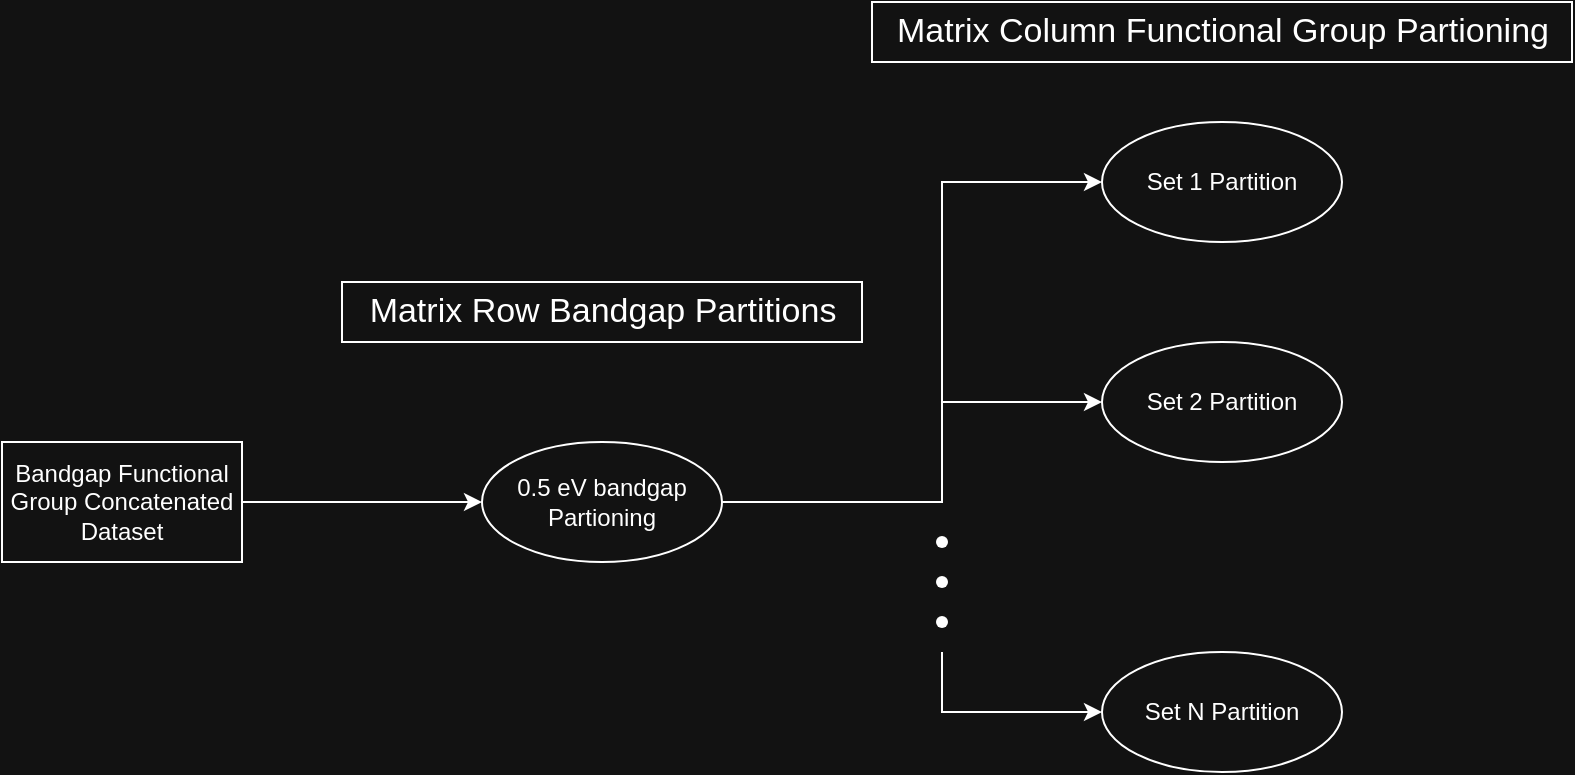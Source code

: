 <mxfile version="20.3.6" type="device"><diagram id="zWs4Yd_JV9MI2zRLP4zm" name="Page-1"><mxGraphModel dx="1422" dy="832" grid="1" gridSize="10" guides="1" tooltips="1" connect="1" arrows="1" fold="1" page="1" pageScale="1" pageWidth="1100" pageHeight="850" background="#121212" math="0" shadow="0"><root><mxCell id="0"/><mxCell id="1" parent="0"/><mxCell id="PR_fh0ejiOVFU13Ecqyw-6" value="" style="edgeStyle=orthogonalEdgeStyle;rounded=0;orthogonalLoop=1;jettySize=auto;html=1;entryX=0;entryY=0.5;entryDx=0;entryDy=0;labelBackgroundColor=#FFFFFF;fontColor=#FFFFFF;strokeColor=#FFFFFF;" edge="1" parent="1" source="PR_fh0ejiOVFU13Ecqyw-2" target="PR_fh0ejiOVFU13Ecqyw-5"><mxGeometry relative="1" as="geometry"><mxPoint x="250" y="350" as="targetPoint"/></mxGeometry></mxCell><mxCell id="PR_fh0ejiOVFU13Ecqyw-2" value="Bandgap Functional Group Concatenated Dataset" style="rounded=0;whiteSpace=wrap;html=1;fontColor=#FFFFFF;fillColor=#121212;strokeColor=#FFFFFF;" vertex="1" parent="1"><mxGeometry x="20" y="320" width="120" height="60" as="geometry"/></mxCell><mxCell id="PR_fh0ejiOVFU13Ecqyw-8" value="" style="edgeStyle=orthogonalEdgeStyle;rounded=0;orthogonalLoop=1;jettySize=auto;html=1;entryX=0;entryY=0.5;entryDx=0;entryDy=0;labelBackgroundColor=#FFFFFF;fontColor=#FFFFFF;strokeColor=#FFFFFF;" edge="1" parent="1" source="PR_fh0ejiOVFU13Ecqyw-5" target="PR_fh0ejiOVFU13Ecqyw-11"><mxGeometry relative="1" as="geometry"><mxPoint x="560" y="190" as="targetPoint"/><Array as="points"><mxPoint x="490" y="350"/><mxPoint x="490" y="190"/></Array></mxGeometry></mxCell><mxCell id="PR_fh0ejiOVFU13Ecqyw-5" value="0.5 eV bandgap Partioning" style="ellipse;whiteSpace=wrap;html=1;rounded=0;fontColor=#FFFFFF;fillColor=#121212;strokeColor=#FFFFFF;" vertex="1" parent="1"><mxGeometry x="260" y="320" width="120" height="60" as="geometry"/></mxCell><mxCell id="PR_fh0ejiOVFU13Ecqyw-11" value="Set 1 Partition" style="ellipse;whiteSpace=wrap;html=1;rounded=0;fontColor=#FFFFFF;fillColor=#121212;strokeColor=#FFFFFF;" vertex="1" parent="1"><mxGeometry x="570" y="160" width="120" height="60" as="geometry"/></mxCell><mxCell id="PR_fh0ejiOVFU13Ecqyw-12" value="&lt;font style=&quot;font-size: 17px;&quot;&gt;Matrix Column Functional Group Partioning&lt;/font&gt;" style="text;html=1;align=center;verticalAlign=middle;resizable=0;points=[];autosize=1;strokeColor=#FFFFFF;fillColor=#121212;fontColor=#FFFFFF;" vertex="1" parent="1"><mxGeometry x="455" y="100" width="350" height="30" as="geometry"/></mxCell><mxCell id="PR_fh0ejiOVFU13Ecqyw-13" value="Set 2 Partition" style="ellipse;whiteSpace=wrap;html=1;rounded=0;fontColor=#FFFFFF;fillColor=#121212;strokeColor=#FFFFFF;" vertex="1" parent="1"><mxGeometry x="570" y="270" width="120" height="60" as="geometry"/></mxCell><mxCell id="PR_fh0ejiOVFU13Ecqyw-15" value="" style="endArrow=classic;html=1;rounded=0;fontSize=17;entryX=0;entryY=0.5;entryDx=0;entryDy=0;labelBackgroundColor=#FFFFFF;fontColor=#FFFFFF;strokeColor=#FFFFFF;" edge="1" parent="1" target="PR_fh0ejiOVFU13Ecqyw-13"><mxGeometry width="50" height="50" relative="1" as="geometry"><mxPoint x="490" y="300" as="sourcePoint"/><mxPoint x="620" y="400" as="targetPoint"/></mxGeometry></mxCell><mxCell id="PR_fh0ejiOVFU13Ecqyw-16" value="Set N Partition" style="ellipse;whiteSpace=wrap;html=1;rounded=0;fontColor=#FFFFFF;fillColor=#121212;strokeColor=#FFFFFF;" vertex="1" parent="1"><mxGeometry x="570" y="425" width="120" height="60" as="geometry"/></mxCell><mxCell id="PR_fh0ejiOVFU13Ecqyw-17" value="" style="endArrow=classic;html=1;rounded=0;fontSize=17;entryX=0;entryY=0.5;entryDx=0;entryDy=0;labelBackgroundColor=#FFFFFF;fontColor=#FFFFFF;strokeColor=#FFFFFF;" edge="1" parent="1" target="PR_fh0ejiOVFU13Ecqyw-16"><mxGeometry width="50" height="50" relative="1" as="geometry"><mxPoint x="490" y="425" as="sourcePoint"/><mxPoint x="620" y="555" as="targetPoint"/><Array as="points"><mxPoint x="490" y="455"/></Array></mxGeometry></mxCell><mxCell id="PR_fh0ejiOVFU13Ecqyw-19" value="" style="shape=waypoint;sketch=0;fillStyle=solid;size=6;pointerEvents=1;points=[];fillColor=#121212;resizable=0;rotatable=0;perimeter=centerPerimeter;snapToPoint=1;fontSize=17;fontColor=#FFFFFF;strokeColor=#FFFFFF;" vertex="1" parent="1"><mxGeometry x="470" y="350" width="40" height="40" as="geometry"/></mxCell><mxCell id="PR_fh0ejiOVFU13Ecqyw-20" value="" style="shape=waypoint;sketch=0;fillStyle=solid;size=6;pointerEvents=1;points=[];fillColor=#121212;resizable=0;rotatable=0;perimeter=centerPerimeter;snapToPoint=1;fontSize=17;fontColor=#FFFFFF;strokeColor=#FFFFFF;" vertex="1" parent="1"><mxGeometry x="470" y="370" width="40" height="40" as="geometry"/></mxCell><mxCell id="PR_fh0ejiOVFU13Ecqyw-21" value="" style="shape=waypoint;sketch=0;fillStyle=solid;size=6;pointerEvents=1;points=[];fillColor=#121212;resizable=0;rotatable=0;perimeter=centerPerimeter;snapToPoint=1;fontSize=17;fontColor=#FFFFFF;strokeColor=#FFFFFF;" vertex="1" parent="1"><mxGeometry x="470" y="390" width="40" height="40" as="geometry"/></mxCell><mxCell id="PR_fh0ejiOVFU13Ecqyw-23" value="Matrix Row Bandgap Partitions" style="text;html=1;align=center;verticalAlign=middle;resizable=0;points=[];autosize=1;strokeColor=#FFFFFF;fillColor=#121212;fontSize=17;fontColor=#FFFFFF;" vertex="1" parent="1"><mxGeometry x="190" y="240" width="260" height="30" as="geometry"/></mxCell></root></mxGraphModel></diagram></mxfile>